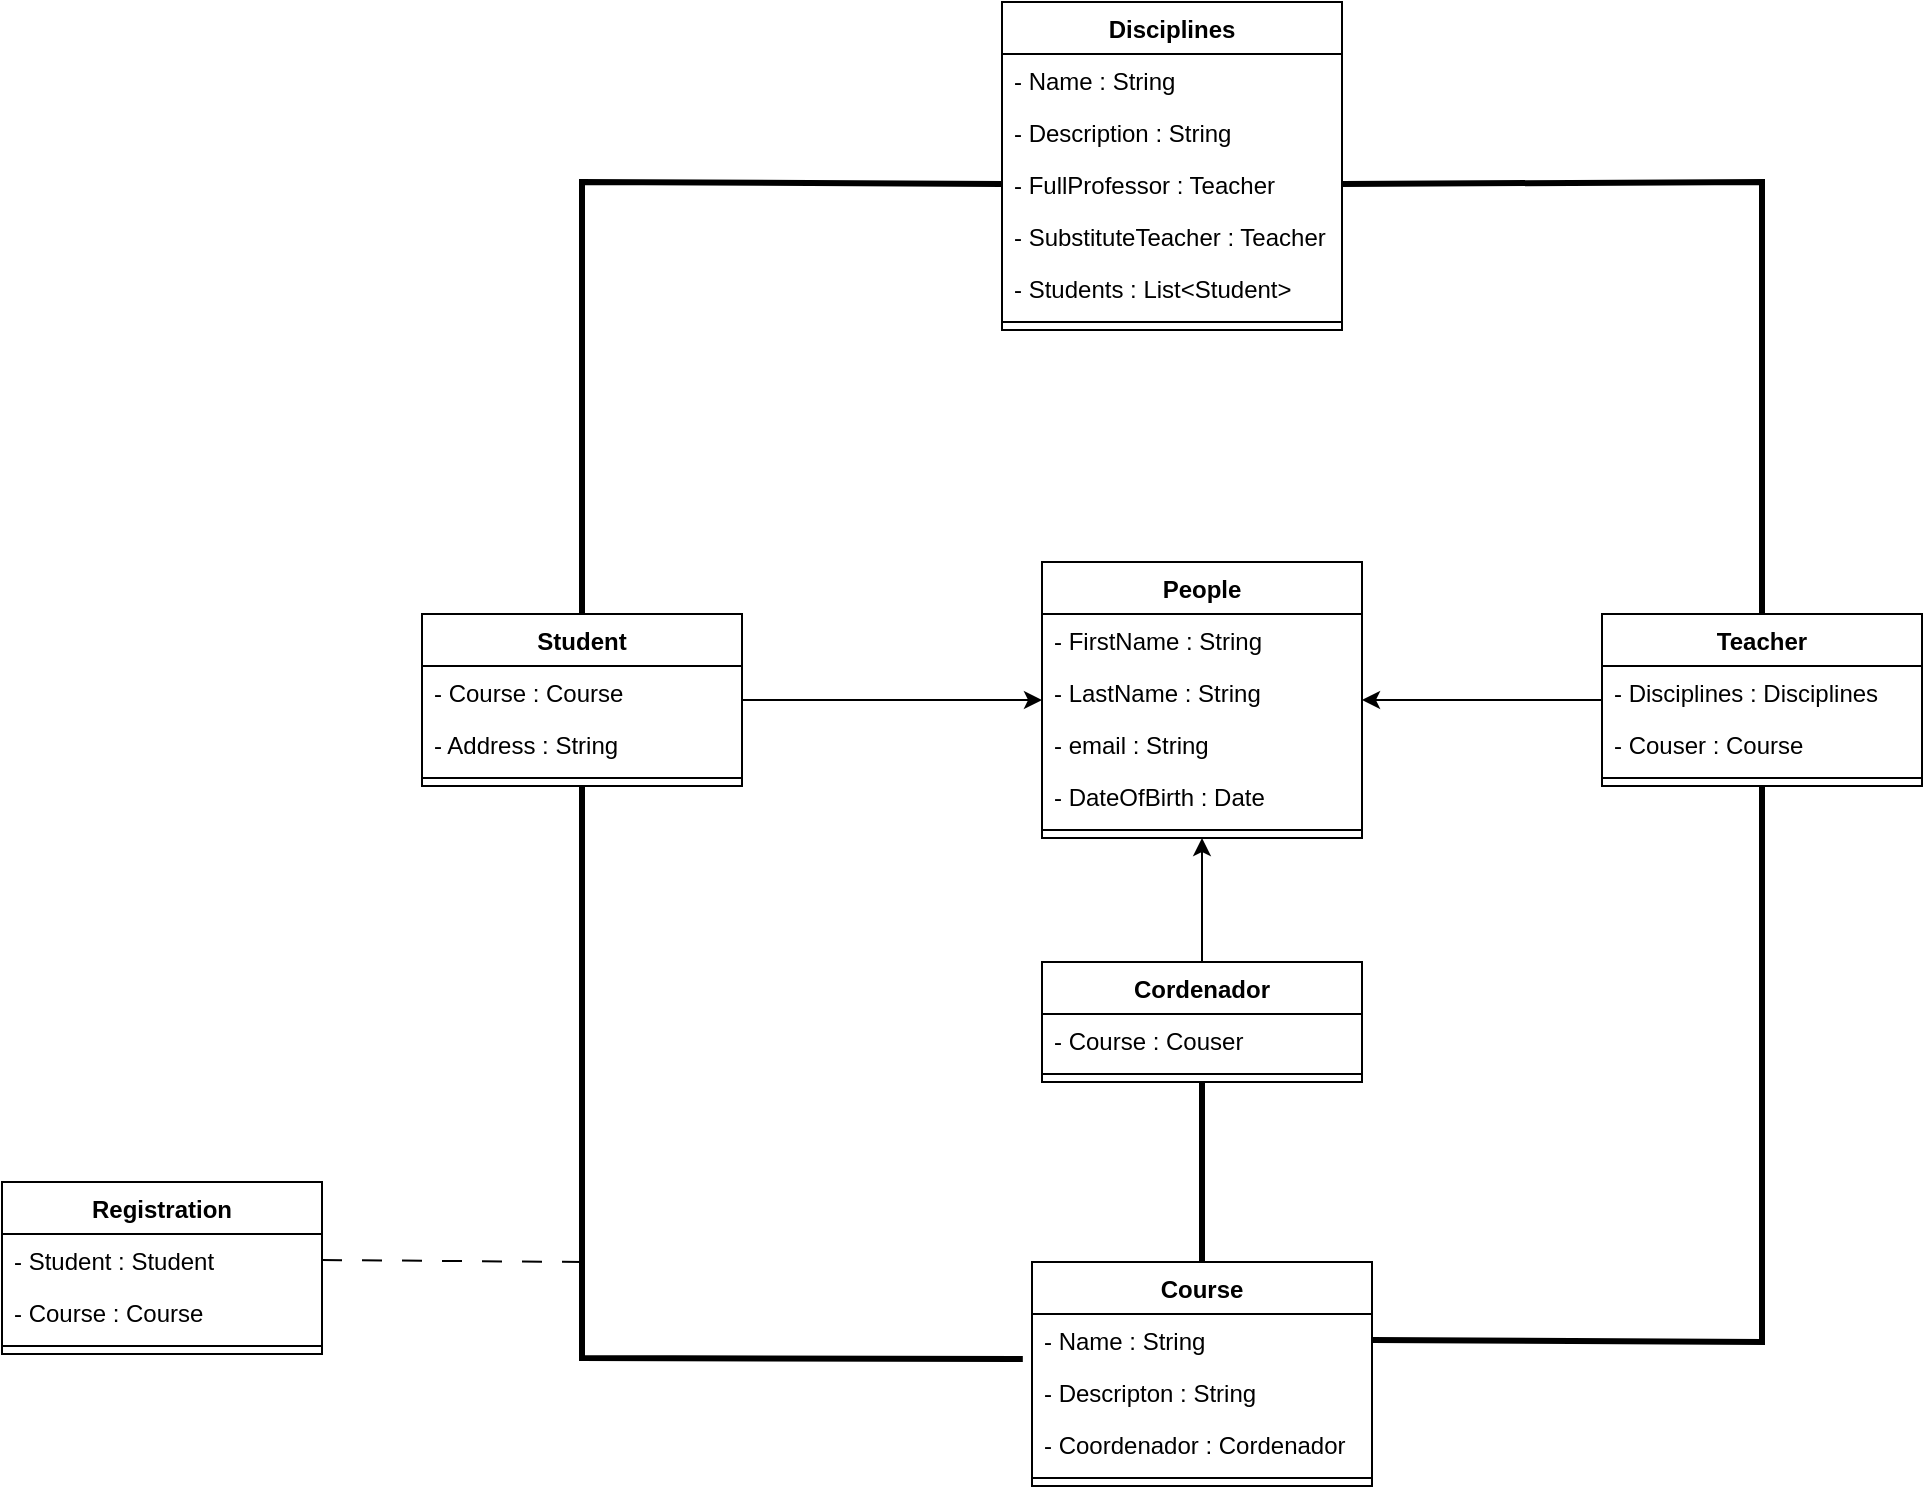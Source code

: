 <mxfile version="24.8.2">
  <diagram name="Página-1" id="3XjFWpktUApyI46D-d-K">
    <mxGraphModel dx="2067" dy="1798" grid="1" gridSize="10" guides="1" tooltips="1" connect="1" arrows="1" fold="1" page="1" pageScale="1" pageWidth="827" pageHeight="1169" math="0" shadow="0">
      <root>
        <mxCell id="0" />
        <mxCell id="1" parent="0" />
        <mxCell id="Y7MBtDAbbjwJpiJ3LhmZ-1" value="People" style="swimlane;fontStyle=1;align=center;verticalAlign=top;childLayout=stackLayout;horizontal=1;startSize=26;horizontalStack=0;resizeParent=1;resizeParentMax=0;resizeLast=0;collapsible=1;marginBottom=0;whiteSpace=wrap;html=1;" vertex="1" parent="1">
          <mxGeometry x="360" y="160" width="160" height="138" as="geometry" />
        </mxCell>
        <mxCell id="Y7MBtDAbbjwJpiJ3LhmZ-2" value="- FirstName : String&lt;div&gt;&lt;br&gt;&lt;/div&gt;" style="text;strokeColor=none;fillColor=none;align=left;verticalAlign=top;spacingLeft=4;spacingRight=4;overflow=hidden;rotatable=0;points=[[0,0.5],[1,0.5]];portConstraint=eastwest;whiteSpace=wrap;html=1;" vertex="1" parent="Y7MBtDAbbjwJpiJ3LhmZ-1">
          <mxGeometry y="26" width="160" height="26" as="geometry" />
        </mxCell>
        <mxCell id="Y7MBtDAbbjwJpiJ3LhmZ-5" value="- LastName : String&lt;div&gt;&lt;br&gt;&lt;/div&gt;" style="text;strokeColor=none;fillColor=none;align=left;verticalAlign=top;spacingLeft=4;spacingRight=4;overflow=hidden;rotatable=0;points=[[0,0.5],[1,0.5]];portConstraint=eastwest;whiteSpace=wrap;html=1;" vertex="1" parent="Y7MBtDAbbjwJpiJ3LhmZ-1">
          <mxGeometry y="52" width="160" height="26" as="geometry" />
        </mxCell>
        <mxCell id="Y7MBtDAbbjwJpiJ3LhmZ-6" value="- email : String&lt;div&gt;&lt;br&gt;&lt;/div&gt;" style="text;strokeColor=none;fillColor=none;align=left;verticalAlign=top;spacingLeft=4;spacingRight=4;overflow=hidden;rotatable=0;points=[[0,0.5],[1,0.5]];portConstraint=eastwest;whiteSpace=wrap;html=1;" vertex="1" parent="Y7MBtDAbbjwJpiJ3LhmZ-1">
          <mxGeometry y="78" width="160" height="26" as="geometry" />
        </mxCell>
        <mxCell id="Y7MBtDAbbjwJpiJ3LhmZ-7" value="- DateOfBirth : Date&lt;div&gt;&lt;br&gt;&lt;/div&gt;" style="text;strokeColor=none;fillColor=none;align=left;verticalAlign=top;spacingLeft=4;spacingRight=4;overflow=hidden;rotatable=0;points=[[0,0.5],[1,0.5]];portConstraint=eastwest;whiteSpace=wrap;html=1;" vertex="1" parent="Y7MBtDAbbjwJpiJ3LhmZ-1">
          <mxGeometry y="104" width="160" height="26" as="geometry" />
        </mxCell>
        <mxCell id="Y7MBtDAbbjwJpiJ3LhmZ-3" value="" style="line;strokeWidth=1;fillColor=none;align=left;verticalAlign=middle;spacingTop=-1;spacingLeft=3;spacingRight=3;rotatable=0;labelPosition=right;points=[];portConstraint=eastwest;strokeColor=inherit;" vertex="1" parent="Y7MBtDAbbjwJpiJ3LhmZ-1">
          <mxGeometry y="130" width="160" height="8" as="geometry" />
        </mxCell>
        <mxCell id="Y7MBtDAbbjwJpiJ3LhmZ-29" style="edgeStyle=orthogonalEdgeStyle;rounded=0;orthogonalLoop=1;jettySize=auto;html=1;" edge="1" parent="1" source="Y7MBtDAbbjwJpiJ3LhmZ-9" target="Y7MBtDAbbjwJpiJ3LhmZ-1">
          <mxGeometry relative="1" as="geometry" />
        </mxCell>
        <mxCell id="Y7MBtDAbbjwJpiJ3LhmZ-9" value="Student" style="swimlane;fontStyle=1;align=center;verticalAlign=top;childLayout=stackLayout;horizontal=1;startSize=26;horizontalStack=0;resizeParent=1;resizeParentMax=0;resizeLast=0;collapsible=1;marginBottom=0;whiteSpace=wrap;html=1;" vertex="1" parent="1">
          <mxGeometry x="50" y="186" width="160" height="86" as="geometry" />
        </mxCell>
        <mxCell id="Y7MBtDAbbjwJpiJ3LhmZ-10" value="- Course : Course&lt;div&gt;&lt;br&gt;&lt;/div&gt;" style="text;strokeColor=none;fillColor=none;align=left;verticalAlign=top;spacingLeft=4;spacingRight=4;overflow=hidden;rotatable=0;points=[[0,0.5],[1,0.5]];portConstraint=eastwest;whiteSpace=wrap;html=1;" vertex="1" parent="Y7MBtDAbbjwJpiJ3LhmZ-9">
          <mxGeometry y="26" width="160" height="26" as="geometry" />
        </mxCell>
        <mxCell id="Y7MBtDAbbjwJpiJ3LhmZ-24" value="- Address : String&lt;div&gt;&lt;br&gt;&lt;/div&gt;" style="text;strokeColor=none;fillColor=none;align=left;verticalAlign=top;spacingLeft=4;spacingRight=4;overflow=hidden;rotatable=0;points=[[0,0.5],[1,0.5]];portConstraint=eastwest;whiteSpace=wrap;html=1;" vertex="1" parent="Y7MBtDAbbjwJpiJ3LhmZ-9">
          <mxGeometry y="52" width="160" height="26" as="geometry" />
        </mxCell>
        <mxCell id="Y7MBtDAbbjwJpiJ3LhmZ-11" value="" style="line;strokeWidth=1;fillColor=none;align=left;verticalAlign=middle;spacingTop=-1;spacingLeft=3;spacingRight=3;rotatable=0;labelPosition=right;points=[];portConstraint=eastwest;strokeColor=inherit;" vertex="1" parent="Y7MBtDAbbjwJpiJ3LhmZ-9">
          <mxGeometry y="78" width="160" height="8" as="geometry" />
        </mxCell>
        <mxCell id="Y7MBtDAbbjwJpiJ3LhmZ-28" style="edgeStyle=orthogonalEdgeStyle;rounded=0;orthogonalLoop=1;jettySize=auto;html=1;" edge="1" parent="1" source="Y7MBtDAbbjwJpiJ3LhmZ-14" target="Y7MBtDAbbjwJpiJ3LhmZ-1">
          <mxGeometry relative="1" as="geometry" />
        </mxCell>
        <mxCell id="Y7MBtDAbbjwJpiJ3LhmZ-14" value="Teacher" style="swimlane;fontStyle=1;align=center;verticalAlign=top;childLayout=stackLayout;horizontal=1;startSize=26;horizontalStack=0;resizeParent=1;resizeParentMax=0;resizeLast=0;collapsible=1;marginBottom=0;whiteSpace=wrap;html=1;" vertex="1" parent="1">
          <mxGeometry x="640" y="186" width="160" height="86" as="geometry" />
        </mxCell>
        <mxCell id="Y7MBtDAbbjwJpiJ3LhmZ-15" value="- Disciplines : Disciplines" style="text;strokeColor=none;fillColor=none;align=left;verticalAlign=top;spacingLeft=4;spacingRight=4;overflow=hidden;rotatable=0;points=[[0,0.5],[1,0.5]];portConstraint=eastwest;whiteSpace=wrap;html=1;" vertex="1" parent="Y7MBtDAbbjwJpiJ3LhmZ-14">
          <mxGeometry y="26" width="160" height="26" as="geometry" />
        </mxCell>
        <mxCell id="Y7MBtDAbbjwJpiJ3LhmZ-25" value="- Couser : Course" style="text;strokeColor=none;fillColor=none;align=left;verticalAlign=top;spacingLeft=4;spacingRight=4;overflow=hidden;rotatable=0;points=[[0,0.5],[1,0.5]];portConstraint=eastwest;whiteSpace=wrap;html=1;" vertex="1" parent="Y7MBtDAbbjwJpiJ3LhmZ-14">
          <mxGeometry y="52" width="160" height="26" as="geometry" />
        </mxCell>
        <mxCell id="Y7MBtDAbbjwJpiJ3LhmZ-16" value="" style="line;strokeWidth=1;fillColor=none;align=left;verticalAlign=middle;spacingTop=-1;spacingLeft=3;spacingRight=3;rotatable=0;labelPosition=right;points=[];portConstraint=eastwest;strokeColor=inherit;" vertex="1" parent="Y7MBtDAbbjwJpiJ3LhmZ-14">
          <mxGeometry y="78" width="160" height="8" as="geometry" />
        </mxCell>
        <mxCell id="Y7MBtDAbbjwJpiJ3LhmZ-27" style="edgeStyle=orthogonalEdgeStyle;rounded=0;orthogonalLoop=1;jettySize=auto;html=1;" edge="1" parent="1" source="Y7MBtDAbbjwJpiJ3LhmZ-19" target="Y7MBtDAbbjwJpiJ3LhmZ-1">
          <mxGeometry relative="1" as="geometry" />
        </mxCell>
        <mxCell id="Y7MBtDAbbjwJpiJ3LhmZ-19" value="Cordenador" style="swimlane;fontStyle=1;align=center;verticalAlign=top;childLayout=stackLayout;horizontal=1;startSize=26;horizontalStack=0;resizeParent=1;resizeParentMax=0;resizeLast=0;collapsible=1;marginBottom=0;whiteSpace=wrap;html=1;" vertex="1" parent="1">
          <mxGeometry x="360" y="360" width="160" height="60" as="geometry" />
        </mxCell>
        <mxCell id="Y7MBtDAbbjwJpiJ3LhmZ-20" value="- Course : Couser" style="text;strokeColor=none;fillColor=none;align=left;verticalAlign=top;spacingLeft=4;spacingRight=4;overflow=hidden;rotatable=0;points=[[0,0.5],[1,0.5]];portConstraint=eastwest;whiteSpace=wrap;html=1;" vertex="1" parent="Y7MBtDAbbjwJpiJ3LhmZ-19">
          <mxGeometry y="26" width="160" height="26" as="geometry" />
        </mxCell>
        <mxCell id="Y7MBtDAbbjwJpiJ3LhmZ-21" value="" style="line;strokeWidth=1;fillColor=none;align=left;verticalAlign=middle;spacingTop=-1;spacingLeft=3;spacingRight=3;rotatable=0;labelPosition=right;points=[];portConstraint=eastwest;strokeColor=inherit;" vertex="1" parent="Y7MBtDAbbjwJpiJ3LhmZ-19">
          <mxGeometry y="52" width="160" height="8" as="geometry" />
        </mxCell>
        <mxCell id="Y7MBtDAbbjwJpiJ3LhmZ-30" value="Course" style="swimlane;fontStyle=1;align=center;verticalAlign=top;childLayout=stackLayout;horizontal=1;startSize=26;horizontalStack=0;resizeParent=1;resizeParentMax=0;resizeLast=0;collapsible=1;marginBottom=0;whiteSpace=wrap;html=1;" vertex="1" parent="1">
          <mxGeometry x="355" y="510" width="170" height="112" as="geometry" />
        </mxCell>
        <mxCell id="Y7MBtDAbbjwJpiJ3LhmZ-31" value="- Name : String" style="text;strokeColor=none;fillColor=none;align=left;verticalAlign=top;spacingLeft=4;spacingRight=4;overflow=hidden;rotatable=0;points=[[0,0.5],[1,0.5]];portConstraint=eastwest;whiteSpace=wrap;html=1;" vertex="1" parent="Y7MBtDAbbjwJpiJ3LhmZ-30">
          <mxGeometry y="26" width="170" height="26" as="geometry" />
        </mxCell>
        <mxCell id="Y7MBtDAbbjwJpiJ3LhmZ-43" value="- Descripton : String" style="text;strokeColor=none;fillColor=none;align=left;verticalAlign=top;spacingLeft=4;spacingRight=4;overflow=hidden;rotatable=0;points=[[0,0.5],[1,0.5]];portConstraint=eastwest;whiteSpace=wrap;html=1;" vertex="1" parent="Y7MBtDAbbjwJpiJ3LhmZ-30">
          <mxGeometry y="52" width="170" height="26" as="geometry" />
        </mxCell>
        <mxCell id="Y7MBtDAbbjwJpiJ3LhmZ-44" value="- Coordenador : Cordenador" style="text;strokeColor=none;fillColor=none;align=left;verticalAlign=top;spacingLeft=4;spacingRight=4;overflow=hidden;rotatable=0;points=[[0,0.5],[1,0.5]];portConstraint=eastwest;whiteSpace=wrap;html=1;" vertex="1" parent="Y7MBtDAbbjwJpiJ3LhmZ-30">
          <mxGeometry y="78" width="170" height="26" as="geometry" />
        </mxCell>
        <mxCell id="Y7MBtDAbbjwJpiJ3LhmZ-32" value="" style="line;strokeWidth=1;fillColor=none;align=left;verticalAlign=middle;spacingTop=-1;spacingLeft=3;spacingRight=3;rotatable=0;labelPosition=right;points=[];portConstraint=eastwest;strokeColor=inherit;" vertex="1" parent="Y7MBtDAbbjwJpiJ3LhmZ-30">
          <mxGeometry y="104" width="170" height="8" as="geometry" />
        </mxCell>
        <mxCell id="Y7MBtDAbbjwJpiJ3LhmZ-38" value="" style="endArrow=none;startArrow=none;endFill=0;startFill=0;endSize=8;html=1;verticalAlign=bottom;labelBackgroundColor=none;strokeWidth=3;rounded=0;exitX=0.5;exitY=1;exitDx=0;exitDy=0;entryX=-0.027;entryY=0.865;entryDx=0;entryDy=0;entryPerimeter=0;" edge="1" parent="1" source="Y7MBtDAbbjwJpiJ3LhmZ-9" target="Y7MBtDAbbjwJpiJ3LhmZ-31">
          <mxGeometry width="160" relative="1" as="geometry">
            <mxPoint x="130" y="480" as="sourcePoint" />
            <mxPoint x="290" y="480" as="targetPoint" />
            <Array as="points">
              <mxPoint x="130" y="558" />
            </Array>
          </mxGeometry>
        </mxCell>
        <mxCell id="Y7MBtDAbbjwJpiJ3LhmZ-41" value="" style="endArrow=none;startArrow=none;endFill=0;startFill=0;endSize=8;html=1;verticalAlign=bottom;labelBackgroundColor=none;strokeWidth=3;rounded=0;entryX=0.5;entryY=1;entryDx=0;entryDy=0;exitX=0.5;exitY=0;exitDx=0;exitDy=0;" edge="1" parent="1" source="Y7MBtDAbbjwJpiJ3LhmZ-30" target="Y7MBtDAbbjwJpiJ3LhmZ-19">
          <mxGeometry width="160" relative="1" as="geometry">
            <mxPoint x="330" y="480" as="sourcePoint" />
            <mxPoint x="490" y="480" as="targetPoint" />
          </mxGeometry>
        </mxCell>
        <mxCell id="Y7MBtDAbbjwJpiJ3LhmZ-42" value="" style="endArrow=none;startArrow=none;endFill=0;startFill=0;endSize=8;html=1;verticalAlign=bottom;labelBackgroundColor=none;strokeWidth=3;rounded=0;entryX=0.5;entryY=1;entryDx=0;entryDy=0;exitX=1;exitY=0.5;exitDx=0;exitDy=0;" edge="1" parent="1" source="Y7MBtDAbbjwJpiJ3LhmZ-31" target="Y7MBtDAbbjwJpiJ3LhmZ-14">
          <mxGeometry width="160" relative="1" as="geometry">
            <mxPoint x="740" y="388" as="sourcePoint" />
            <mxPoint x="740" y="298" as="targetPoint" />
            <Array as="points">
              <mxPoint x="720" y="550" />
            </Array>
          </mxGeometry>
        </mxCell>
        <mxCell id="Y7MBtDAbbjwJpiJ3LhmZ-45" value="Disciplines" style="swimlane;fontStyle=1;align=center;verticalAlign=top;childLayout=stackLayout;horizontal=1;startSize=26;horizontalStack=0;resizeParent=1;resizeParentMax=0;resizeLast=0;collapsible=1;marginBottom=0;whiteSpace=wrap;html=1;" vertex="1" parent="1">
          <mxGeometry x="340" y="-120" width="170" height="164" as="geometry" />
        </mxCell>
        <mxCell id="Y7MBtDAbbjwJpiJ3LhmZ-46" value="- Name : String" style="text;strokeColor=none;fillColor=none;align=left;verticalAlign=top;spacingLeft=4;spacingRight=4;overflow=hidden;rotatable=0;points=[[0,0.5],[1,0.5]];portConstraint=eastwest;whiteSpace=wrap;html=1;" vertex="1" parent="Y7MBtDAbbjwJpiJ3LhmZ-45">
          <mxGeometry y="26" width="170" height="26" as="geometry" />
        </mxCell>
        <mxCell id="Y7MBtDAbbjwJpiJ3LhmZ-49" value="- Description : String" style="text;strokeColor=none;fillColor=none;align=left;verticalAlign=top;spacingLeft=4;spacingRight=4;overflow=hidden;rotatable=0;points=[[0,0.5],[1,0.5]];portConstraint=eastwest;whiteSpace=wrap;html=1;" vertex="1" parent="Y7MBtDAbbjwJpiJ3LhmZ-45">
          <mxGeometry y="52" width="170" height="26" as="geometry" />
        </mxCell>
        <mxCell id="Y7MBtDAbbjwJpiJ3LhmZ-50" value="- FullProfessor : Teacher" style="text;strokeColor=none;fillColor=none;align=left;verticalAlign=top;spacingLeft=4;spacingRight=4;overflow=hidden;rotatable=0;points=[[0,0.5],[1,0.5]];portConstraint=eastwest;whiteSpace=wrap;html=1;" vertex="1" parent="Y7MBtDAbbjwJpiJ3LhmZ-45">
          <mxGeometry y="78" width="170" height="26" as="geometry" />
        </mxCell>
        <mxCell id="Y7MBtDAbbjwJpiJ3LhmZ-51" value="- SubstituteTeacher : Teacher" style="text;strokeColor=none;fillColor=none;align=left;verticalAlign=top;spacingLeft=4;spacingRight=4;overflow=hidden;rotatable=0;points=[[0,0.5],[1,0.5]];portConstraint=eastwest;whiteSpace=wrap;html=1;" vertex="1" parent="Y7MBtDAbbjwJpiJ3LhmZ-45">
          <mxGeometry y="104" width="170" height="26" as="geometry" />
        </mxCell>
        <mxCell id="Y7MBtDAbbjwJpiJ3LhmZ-52" value="- Students : List&amp;lt;Student&amp;gt;" style="text;strokeColor=none;fillColor=none;align=left;verticalAlign=top;spacingLeft=4;spacingRight=4;overflow=hidden;rotatable=0;points=[[0,0.5],[1,0.5]];portConstraint=eastwest;whiteSpace=wrap;html=1;" vertex="1" parent="Y7MBtDAbbjwJpiJ3LhmZ-45">
          <mxGeometry y="130" width="170" height="26" as="geometry" />
        </mxCell>
        <mxCell id="Y7MBtDAbbjwJpiJ3LhmZ-47" value="" style="line;strokeWidth=1;fillColor=none;align=left;verticalAlign=middle;spacingTop=-1;spacingLeft=3;spacingRight=3;rotatable=0;labelPosition=right;points=[];portConstraint=eastwest;strokeColor=inherit;" vertex="1" parent="Y7MBtDAbbjwJpiJ3LhmZ-45">
          <mxGeometry y="156" width="170" height="8" as="geometry" />
        </mxCell>
        <mxCell id="Y7MBtDAbbjwJpiJ3LhmZ-53" value="Registration" style="swimlane;fontStyle=1;align=center;verticalAlign=top;childLayout=stackLayout;horizontal=1;startSize=26;horizontalStack=0;resizeParent=1;resizeParentMax=0;resizeLast=0;collapsible=1;marginBottom=0;whiteSpace=wrap;html=1;" vertex="1" parent="1">
          <mxGeometry x="-160" y="470" width="160" height="86" as="geometry" />
        </mxCell>
        <mxCell id="Y7MBtDAbbjwJpiJ3LhmZ-54" value="- Student : Student" style="text;strokeColor=none;fillColor=none;align=left;verticalAlign=top;spacingLeft=4;spacingRight=4;overflow=hidden;rotatable=0;points=[[0,0.5],[1,0.5]];portConstraint=eastwest;whiteSpace=wrap;html=1;" vertex="1" parent="Y7MBtDAbbjwJpiJ3LhmZ-53">
          <mxGeometry y="26" width="160" height="26" as="geometry" />
        </mxCell>
        <mxCell id="Y7MBtDAbbjwJpiJ3LhmZ-65" value="- Course : Course" style="text;strokeColor=none;fillColor=none;align=left;verticalAlign=top;spacingLeft=4;spacingRight=4;overflow=hidden;rotatable=0;points=[[0,0.5],[1,0.5]];portConstraint=eastwest;whiteSpace=wrap;html=1;" vertex="1" parent="Y7MBtDAbbjwJpiJ3LhmZ-53">
          <mxGeometry y="52" width="160" height="26" as="geometry" />
        </mxCell>
        <mxCell id="Y7MBtDAbbjwJpiJ3LhmZ-55" value="" style="line;strokeWidth=1;fillColor=none;align=left;verticalAlign=middle;spacingTop=-1;spacingLeft=3;spacingRight=3;rotatable=0;labelPosition=right;points=[];portConstraint=eastwest;strokeColor=inherit;" vertex="1" parent="Y7MBtDAbbjwJpiJ3LhmZ-53">
          <mxGeometry y="78" width="160" height="8" as="geometry" />
        </mxCell>
        <mxCell id="Y7MBtDAbbjwJpiJ3LhmZ-64" value="" style="endArrow=none;startArrow=none;endFill=0;startFill=0;endSize=8;html=1;verticalAlign=bottom;dashed=1;labelBackgroundColor=none;dashPattern=10 10;rounded=0;exitX=1;exitY=0.5;exitDx=0;exitDy=0;" edge="1" parent="1" source="Y7MBtDAbbjwJpiJ3LhmZ-54">
          <mxGeometry width="160" relative="1" as="geometry">
            <mxPoint x="100" y="550" as="sourcePoint" />
            <mxPoint x="130" y="510" as="targetPoint" />
          </mxGeometry>
        </mxCell>
        <mxCell id="Y7MBtDAbbjwJpiJ3LhmZ-66" value="" style="endArrow=none;startArrow=none;endFill=0;startFill=0;endSize=8;html=1;verticalAlign=bottom;labelBackgroundColor=none;strokeWidth=3;rounded=0;exitX=0.5;exitY=0;exitDx=0;exitDy=0;entryX=0;entryY=0.5;entryDx=0;entryDy=0;" edge="1" parent="1" source="Y7MBtDAbbjwJpiJ3LhmZ-9" target="Y7MBtDAbbjwJpiJ3LhmZ-50">
          <mxGeometry width="160" relative="1" as="geometry">
            <mxPoint x="70" y="-200" as="sourcePoint" />
            <mxPoint x="296" y="86" as="targetPoint" />
            <Array as="points">
              <mxPoint x="130" y="-30" />
            </Array>
          </mxGeometry>
        </mxCell>
        <mxCell id="Y7MBtDAbbjwJpiJ3LhmZ-67" value="" style="endArrow=none;startArrow=none;endFill=0;startFill=0;endSize=8;html=1;verticalAlign=bottom;labelBackgroundColor=none;strokeWidth=3;rounded=0;exitX=0.5;exitY=0;exitDx=0;exitDy=0;entryX=1;entryY=0.5;entryDx=0;entryDy=0;" edge="1" parent="1" source="Y7MBtDAbbjwJpiJ3LhmZ-14" target="Y7MBtDAbbjwJpiJ3LhmZ-50">
          <mxGeometry width="160" relative="1" as="geometry">
            <mxPoint x="615" y="186" as="sourcePoint" />
            <mxPoint x="825" y="-29" as="targetPoint" />
            <Array as="points">
              <mxPoint x="720" y="-30" />
            </Array>
          </mxGeometry>
        </mxCell>
      </root>
    </mxGraphModel>
  </diagram>
</mxfile>

